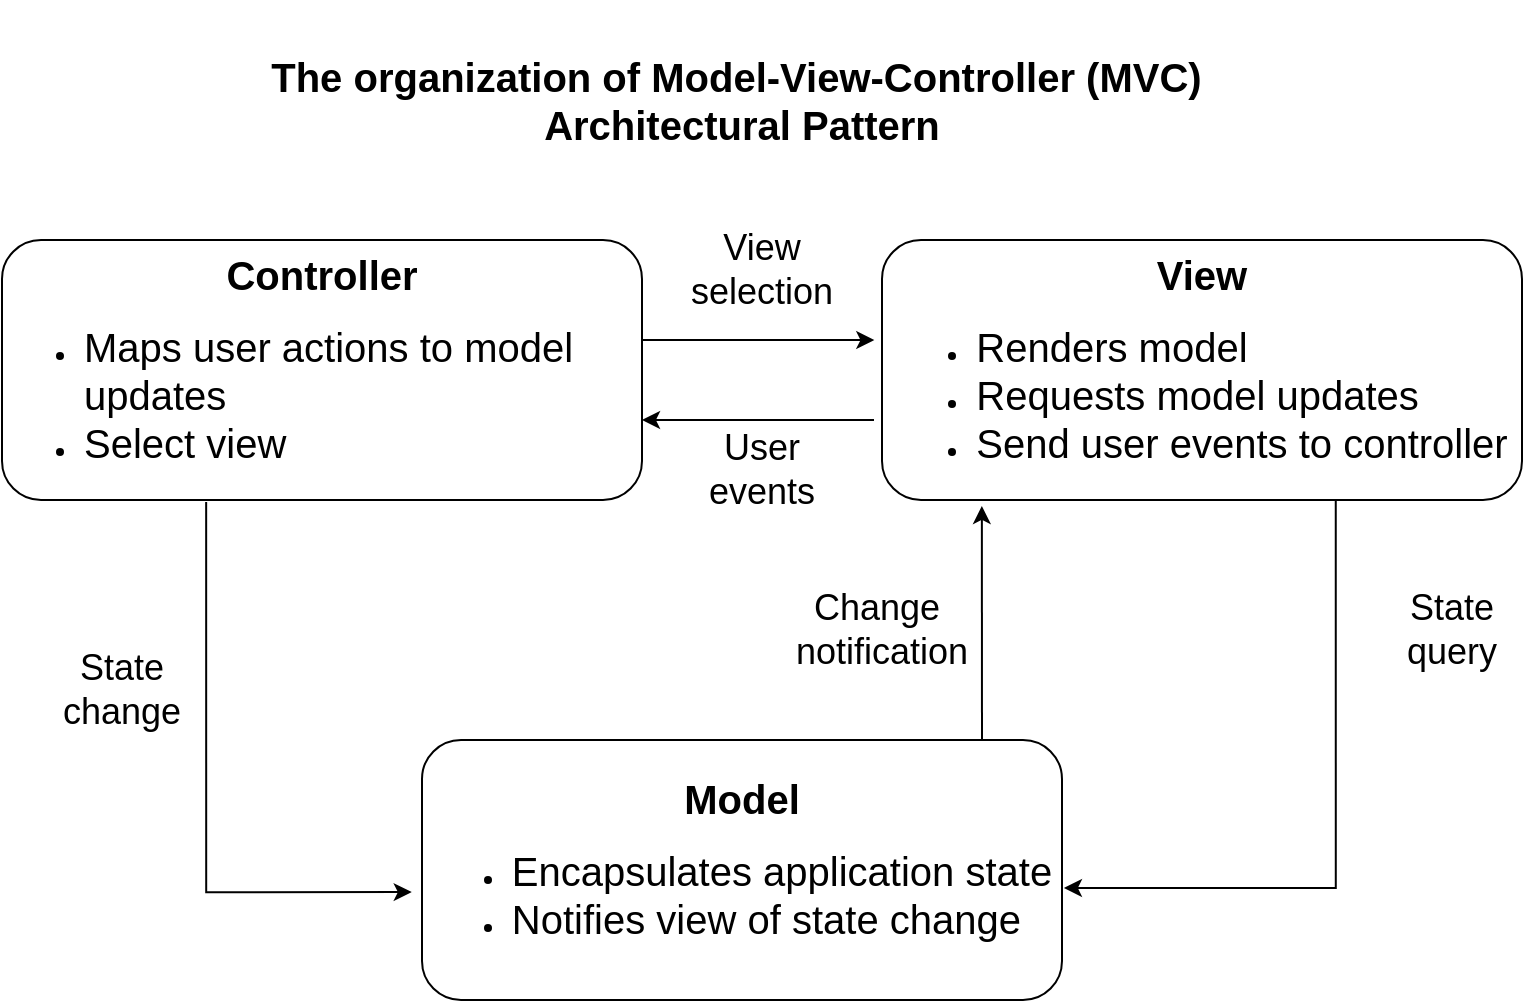<mxfile version="24.3.1" type="device">
  <diagram name="Page-1" id="UzFd8_LQgDj-Nqwv6K2w">
    <mxGraphModel dx="934" dy="600" grid="1" gridSize="10" guides="1" tooltips="1" connect="1" arrows="1" fold="1" page="1" pageScale="1" pageWidth="827" pageHeight="1169" math="0" shadow="0">
      <root>
        <mxCell id="0" />
        <mxCell id="1" parent="0" />
        <mxCell id="HCVeiEO_FW32a_39zGOW-1" value="&lt;span style=&quot;font-size: 20px;&quot;&gt;&lt;b&gt;The organization of Model-View-Controller (MVC)&amp;nbsp;&lt;/b&gt;&lt;/span&gt;&lt;div&gt;&lt;span style=&quot;font-size: 20px;&quot;&gt;&lt;b&gt;Architectural Pattern&lt;/b&gt;&lt;/span&gt;&lt;/div&gt;" style="text;html=1;align=center;verticalAlign=middle;whiteSpace=wrap;rounded=0;" vertex="1" parent="1">
          <mxGeometry x="145" y="30" width="510" height="100" as="geometry" />
        </mxCell>
        <mxCell id="HCVeiEO_FW32a_39zGOW-2" value="&lt;font style=&quot;font-size: 20px;&quot;&gt;&lt;b&gt;Model&lt;/b&gt;&lt;/font&gt;&lt;div&gt;&lt;ul&gt;&lt;li style=&quot;text-align: left;&quot;&gt;&lt;font style=&quot;font-size: 20px;&quot;&gt;Encapsulates application state&lt;/font&gt;&lt;/li&gt;&lt;li style=&quot;text-align: left;&quot;&gt;&lt;span style=&quot;font-size: 20px;&quot;&gt;Notifies view of state change&lt;/span&gt;&lt;/li&gt;&lt;/ul&gt;&lt;/div&gt;" style="rounded=1;whiteSpace=wrap;html=1;" vertex="1" parent="1">
          <mxGeometry x="240" y="400" width="320" height="130" as="geometry" />
        </mxCell>
        <mxCell id="HCVeiEO_FW32a_39zGOW-3" value="&lt;font style=&quot;font-size: 20px;&quot;&gt;&lt;b&gt;Controller&lt;/b&gt;&lt;/font&gt;&lt;div&gt;&lt;ul&gt;&lt;li style=&quot;text-align: left;&quot;&gt;&lt;span style=&quot;font-size: 20px;&quot;&gt;Maps user actions to model updates&amp;nbsp;&lt;/span&gt;&lt;/li&gt;&lt;li style=&quot;text-align: left;&quot;&gt;&lt;span style=&quot;font-size: 20px;&quot;&gt;Select view&lt;/span&gt;&lt;/li&gt;&lt;/ul&gt;&lt;/div&gt;" style="rounded=1;whiteSpace=wrap;html=1;" vertex="1" parent="1">
          <mxGeometry x="30" y="150" width="320" height="130" as="geometry" />
        </mxCell>
        <mxCell id="HCVeiEO_FW32a_39zGOW-4" value="&lt;font style=&quot;font-size: 20px;&quot;&gt;&lt;b&gt;View&lt;/b&gt;&lt;/font&gt;&lt;div&gt;&lt;ul&gt;&lt;li style=&quot;text-align: left;&quot;&gt;&lt;span style=&quot;font-size: 20px;&quot;&gt;Renders model&lt;/span&gt;&lt;/li&gt;&lt;li style=&quot;text-align: left;&quot;&gt;&lt;span style=&quot;font-size: 20px;&quot;&gt;Requests model updates&lt;/span&gt;&lt;/li&gt;&lt;li style=&quot;text-align: left;&quot;&gt;&lt;span style=&quot;font-size: 20px;&quot;&gt;Send user events to controller&lt;/span&gt;&lt;/li&gt;&lt;/ul&gt;&lt;/div&gt;" style="rounded=1;whiteSpace=wrap;html=1;" vertex="1" parent="1">
          <mxGeometry x="470" y="150" width="320" height="130" as="geometry" />
        </mxCell>
        <mxCell id="HCVeiEO_FW32a_39zGOW-5" value="" style="endArrow=classic;html=1;rounded=0;entryX=0.156;entryY=1.023;entryDx=0;entryDy=0;entryPerimeter=0;" edge="1" parent="1" target="HCVeiEO_FW32a_39zGOW-4">
          <mxGeometry width="50" height="50" relative="1" as="geometry">
            <mxPoint x="520" y="400" as="sourcePoint" />
            <mxPoint x="570" y="350" as="targetPoint" />
          </mxGeometry>
        </mxCell>
        <mxCell id="HCVeiEO_FW32a_39zGOW-6" value="&lt;font style=&quot;font-size: 18px;&quot;&gt;Change&amp;nbsp;&lt;/font&gt;&lt;div style=&quot;font-size: 18px;&quot;&gt;&lt;font style=&quot;font-size: 18px;&quot;&gt;notification&lt;/font&gt;&lt;/div&gt;" style="text;html=1;align=center;verticalAlign=middle;whiteSpace=wrap;rounded=0;" vertex="1" parent="1">
          <mxGeometry x="440" y="330" width="60" height="30" as="geometry" />
        </mxCell>
        <mxCell id="HCVeiEO_FW32a_39zGOW-7" value="" style="endArrow=classic;html=1;rounded=0;exitX=0.709;exitY=1;exitDx=0;exitDy=0;exitPerimeter=0;entryX=1.003;entryY=0.569;entryDx=0;entryDy=0;entryPerimeter=0;edgeStyle=orthogonalEdgeStyle;" edge="1" parent="1" source="HCVeiEO_FW32a_39zGOW-4" target="HCVeiEO_FW32a_39zGOW-2">
          <mxGeometry width="50" height="50" relative="1" as="geometry">
            <mxPoint x="650" y="500" as="sourcePoint" />
            <mxPoint x="700" y="450" as="targetPoint" />
          </mxGeometry>
        </mxCell>
        <mxCell id="HCVeiEO_FW32a_39zGOW-8" value="&lt;span style=&quot;font-size: 18px;&quot;&gt;State&lt;/span&gt;&lt;div&gt;&lt;span style=&quot;font-size: 18px;&quot;&gt;query&lt;/span&gt;&lt;/div&gt;" style="text;html=1;align=center;verticalAlign=middle;whiteSpace=wrap;rounded=0;" vertex="1" parent="1">
          <mxGeometry x="725" y="330" width="60" height="30" as="geometry" />
        </mxCell>
        <mxCell id="HCVeiEO_FW32a_39zGOW-9" value="" style="endArrow=classic;html=1;rounded=0;entryX=-0.012;entryY=0.385;entryDx=0;entryDy=0;entryPerimeter=0;" edge="1" parent="1" target="HCVeiEO_FW32a_39zGOW-4">
          <mxGeometry width="50" height="50" relative="1" as="geometry">
            <mxPoint x="350" y="200" as="sourcePoint" />
            <mxPoint x="400" y="150" as="targetPoint" />
          </mxGeometry>
        </mxCell>
        <mxCell id="HCVeiEO_FW32a_39zGOW-10" value="&lt;span style=&quot;font-size: 18px;&quot;&gt;View&lt;/span&gt;&lt;div&gt;&lt;span style=&quot;font-size: 18px;&quot;&gt;selection&lt;/span&gt;&lt;/div&gt;" style="text;html=1;align=center;verticalAlign=middle;whiteSpace=wrap;rounded=0;" vertex="1" parent="1">
          <mxGeometry x="380" y="150" width="60" height="30" as="geometry" />
        </mxCell>
        <mxCell id="HCVeiEO_FW32a_39zGOW-11" value="" style="endArrow=classic;html=1;rounded=0;entryX=-0.012;entryY=0.385;entryDx=0;entryDy=0;entryPerimeter=0;" edge="1" parent="1">
          <mxGeometry width="50" height="50" relative="1" as="geometry">
            <mxPoint x="466" y="240" as="sourcePoint" />
            <mxPoint x="350" y="240" as="targetPoint" />
          </mxGeometry>
        </mxCell>
        <mxCell id="HCVeiEO_FW32a_39zGOW-12" value="&lt;span style=&quot;font-size: 18px;&quot;&gt;User&lt;/span&gt;&lt;div&gt;&lt;span style=&quot;font-size: 18px;&quot;&gt;events&lt;/span&gt;&lt;/div&gt;" style="text;html=1;align=center;verticalAlign=middle;whiteSpace=wrap;rounded=0;" vertex="1" parent="1">
          <mxGeometry x="380" y="250" width="60" height="30" as="geometry" />
        </mxCell>
        <mxCell id="HCVeiEO_FW32a_39zGOW-13" value="" style="endArrow=classic;html=1;rounded=0;exitX=0.319;exitY=1.008;exitDx=0;exitDy=0;exitPerimeter=0;entryX=-0.016;entryY=0.585;entryDx=0;entryDy=0;entryPerimeter=0;edgeStyle=orthogonalEdgeStyle;" edge="1" parent="1" source="HCVeiEO_FW32a_39zGOW-3" target="HCVeiEO_FW32a_39zGOW-2">
          <mxGeometry width="50" height="50" relative="1" as="geometry">
            <mxPoint x="140" y="440" as="sourcePoint" />
            <mxPoint x="190" y="390" as="targetPoint" />
            <Array as="points">
              <mxPoint x="132" y="476" />
            </Array>
          </mxGeometry>
        </mxCell>
        <mxCell id="HCVeiEO_FW32a_39zGOW-14" value="&lt;span style=&quot;font-size: 18px;&quot;&gt;State&lt;/span&gt;&lt;div&gt;&lt;span style=&quot;font-size: 18px;&quot;&gt;change&lt;/span&gt;&lt;/div&gt;" style="text;html=1;align=center;verticalAlign=middle;whiteSpace=wrap;rounded=0;" vertex="1" parent="1">
          <mxGeometry x="60" y="360" width="60" height="30" as="geometry" />
        </mxCell>
      </root>
    </mxGraphModel>
  </diagram>
</mxfile>
